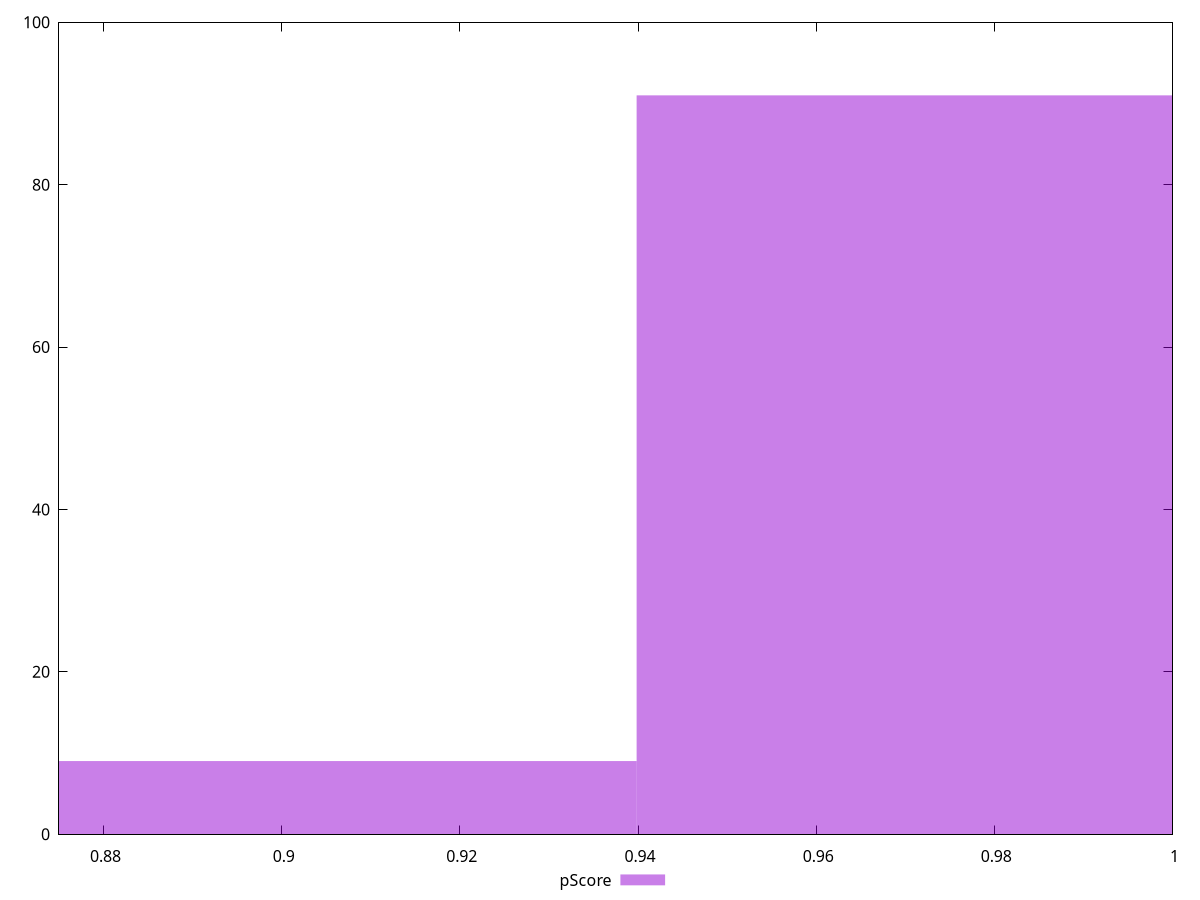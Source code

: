 reset

$pScore <<EOF
0.977437133797339 91
0.9022496619667745 9
EOF

set key outside below
set boxwidth 0.07518747183056454
set xrange [0.875:1]
set yrange [0:100]
set trange [0:100]
set style fill transparent solid 0.5 noborder
set terminal svg size 640, 490 enhanced background rgb 'white'
set output "report_00017_2021-02-10T15-08-03.406Z/uses-http2/samples/pages+cached+noadtech+nomedia+nocss/pScore/histogram.svg"

plot $pScore title "pScore" with boxes

reset
